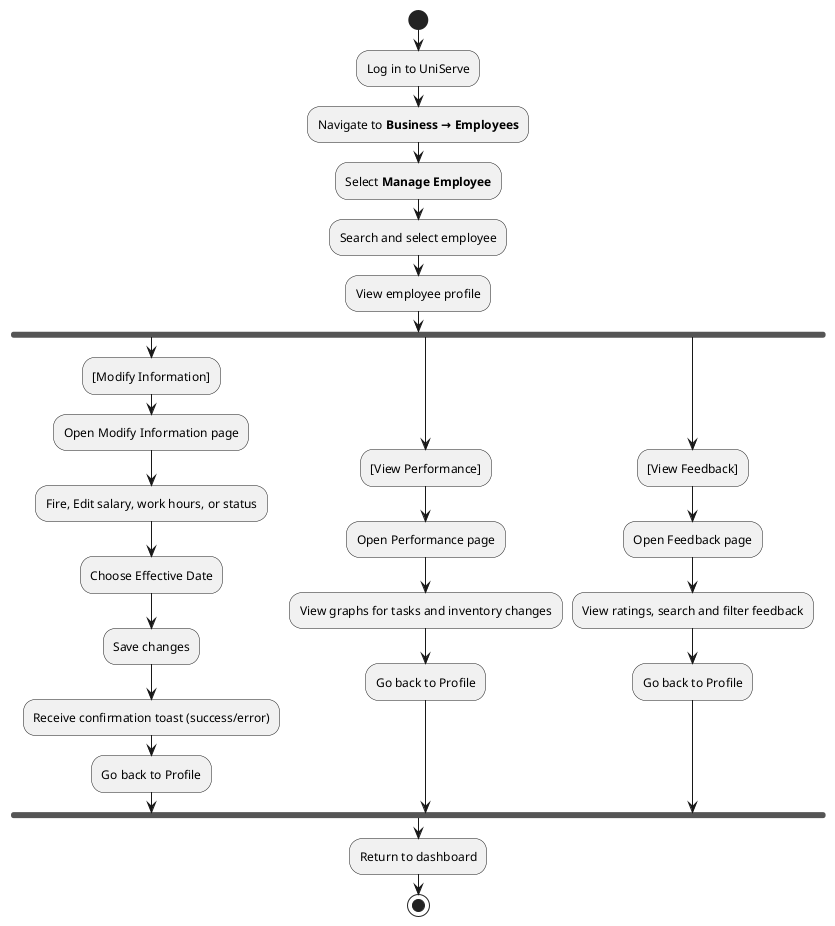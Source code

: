 @startuml
|Owner|
start
:Log in to UniServe;
:Navigate to **Business → Employees**;
:Select **Manage Employee**;
:Search and select employee;
:View employee profile;

fork
    -[Modify Information]
    :Open Modify Information page;
    :Fire, Edit salary, work hours, or status;
    :Choose Effective Date;
    :Save changes;
    :Receive confirmation toast (success/error);
    :Go back to Profile;
fork again
    -[View Performance]
    :Open Performance page;
    :View graphs for tasks and inventory changes;
    :Go back to Profile;
fork again
    -[View Feedback]
    :Open Feedback page;
    :View ratings, search and filter feedback;
    :Go back to Profile;
end fork

:Return to dashboard;
stop
@enduml
